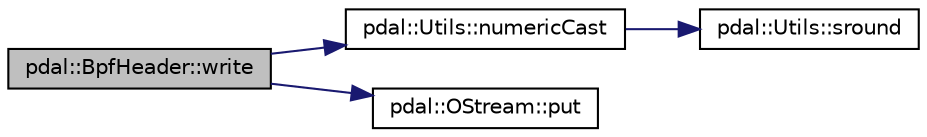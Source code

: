 digraph "pdal::BpfHeader::write"
{
  edge [fontname="Helvetica",fontsize="10",labelfontname="Helvetica",labelfontsize="10"];
  node [fontname="Helvetica",fontsize="10",shape=record];
  rankdir="LR";
  Node1 [label="pdal::BpfHeader::write",height=0.2,width=0.4,color="black", fillcolor="grey75", style="filled", fontcolor="black"];
  Node1 -> Node2 [color="midnightblue",fontsize="10",style="solid",fontname="Helvetica"];
  Node2 [label="pdal::Utils::numericCast",height=0.2,width=0.4,color="black", fillcolor="white", style="filled",URL="$namespacepdal_1_1Utils.html#a33d614ac71aa03aaa5c10a242c4d14ac"];
  Node2 -> Node3 [color="midnightblue",fontsize="10",style="solid",fontname="Helvetica"];
  Node3 [label="pdal::Utils::sround",height=0.2,width=0.4,color="black", fillcolor="white", style="filled",URL="$namespacepdal_1_1Utils.html#a06833597f1fc4287966cfa0867128e59"];
  Node1 -> Node4 [color="midnightblue",fontsize="10",style="solid",fontname="Helvetica"];
  Node4 [label="pdal::OStream::put",height=0.2,width=0.4,color="black", fillcolor="white", style="filled",URL="$classpdal_1_1OStream.html#ae1e8327478f6e16d6f0ec19d876106b5"];
}
